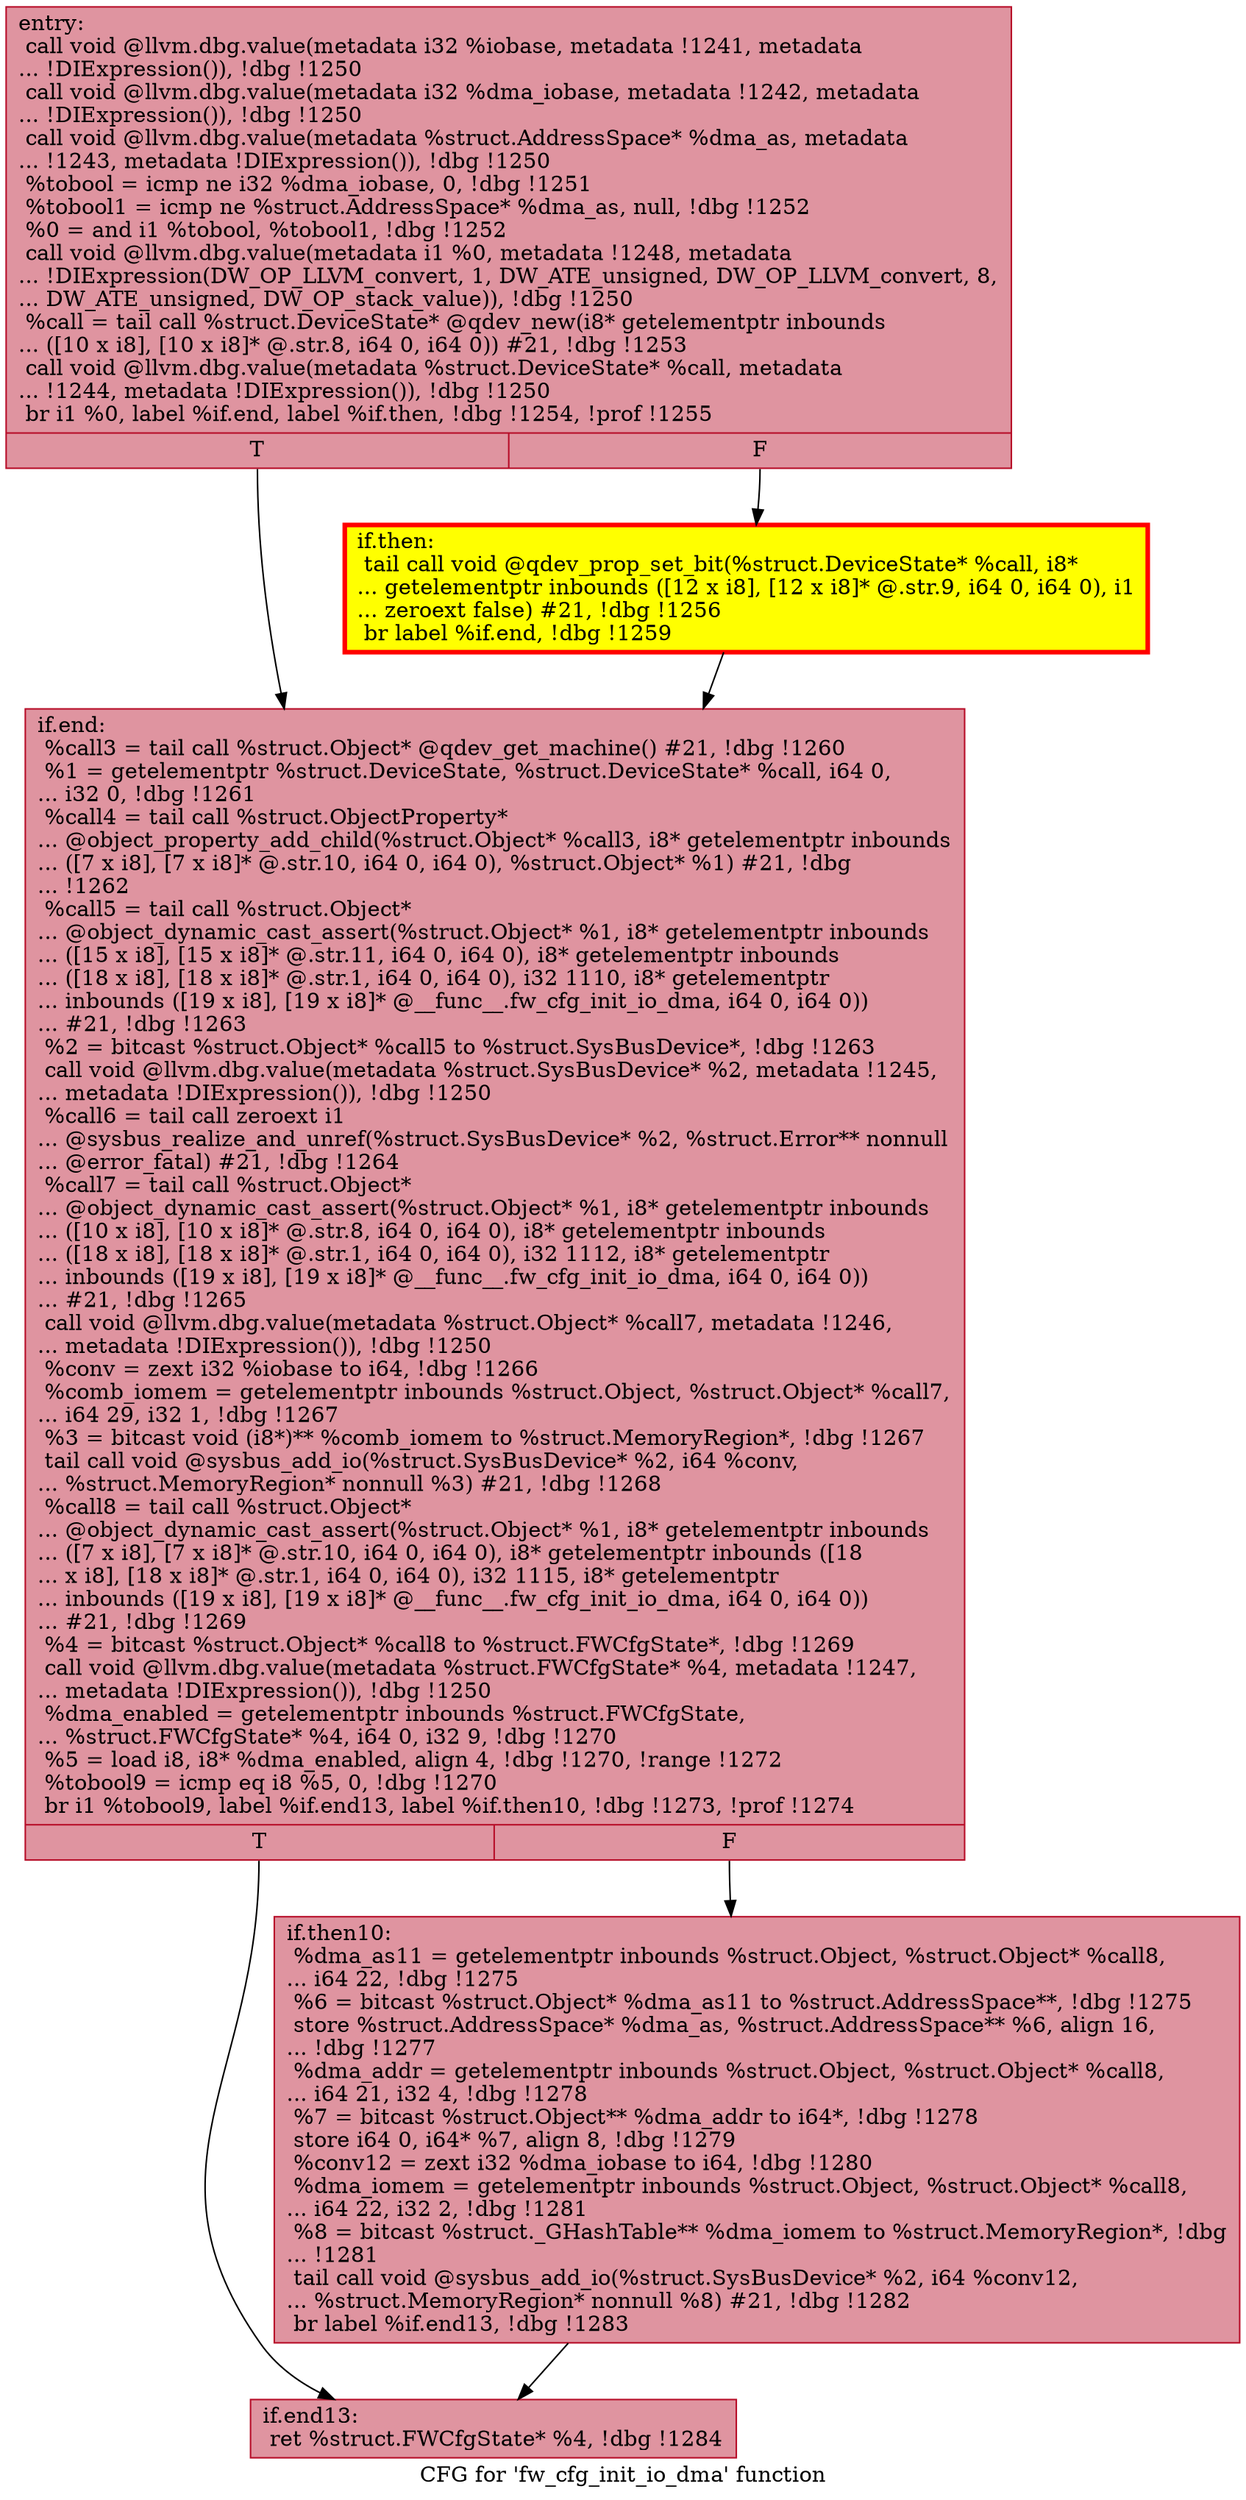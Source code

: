 digraph "CFG for 'fw_cfg_init_io_dma' function" {
	label="CFG for 'fw_cfg_init_io_dma' function";

	Node0x561075d25710 [shape=record,color="#b70d28ff", style=filled, fillcolor="#b70d2870",label="{entry:\l  call void @llvm.dbg.value(metadata i32 %iobase, metadata !1241, metadata\l... !DIExpression()), !dbg !1250\l  call void @llvm.dbg.value(metadata i32 %dma_iobase, metadata !1242, metadata\l... !DIExpression()), !dbg !1250\l  call void @llvm.dbg.value(metadata %struct.AddressSpace* %dma_as, metadata\l... !1243, metadata !DIExpression()), !dbg !1250\l  %tobool = icmp ne i32 %dma_iobase, 0, !dbg !1251\l  %tobool1 = icmp ne %struct.AddressSpace* %dma_as, null, !dbg !1252\l  %0 = and i1 %tobool, %tobool1, !dbg !1252\l  call void @llvm.dbg.value(metadata i1 %0, metadata !1248, metadata\l... !DIExpression(DW_OP_LLVM_convert, 1, DW_ATE_unsigned, DW_OP_LLVM_convert, 8,\l... DW_ATE_unsigned, DW_OP_stack_value)), !dbg !1250\l  %call = tail call %struct.DeviceState* @qdev_new(i8* getelementptr inbounds\l... ([10 x i8], [10 x i8]* @.str.8, i64 0, i64 0)) #21, !dbg !1253\l  call void @llvm.dbg.value(metadata %struct.DeviceState* %call, metadata\l... !1244, metadata !DIExpression()), !dbg !1250\l  br i1 %0, label %if.end, label %if.then, !dbg !1254, !prof !1255\l|{<s0>T|<s1>F}}"];
	Node0x561075d25710:s0 -> Node0x561075d297a0;
	Node0x561075d25710:s1 -> Node0x561075d29750;
	Node0x561075d29750 [shape=record,penwidth=3.0, style="filled", color="red", fillcolor="yellow",label="{if.then:                                          \l  tail call void @qdev_prop_set_bit(%struct.DeviceState* %call, i8*\l... getelementptr inbounds ([12 x i8], [12 x i8]* @.str.9, i64 0, i64 0), i1\l... zeroext false) #21, !dbg !1256\l  br label %if.end, !dbg !1259\l}"];
	Node0x561075d29750 -> Node0x561075d297a0;
	Node0x561075d297a0 [shape=record,color="#b70d28ff", style=filled, fillcolor="#b70d2870",label="{if.end:                                           \l  %call3 = tail call %struct.Object* @qdev_get_machine() #21, !dbg !1260\l  %1 = getelementptr %struct.DeviceState, %struct.DeviceState* %call, i64 0,\l... i32 0, !dbg !1261\l  %call4 = tail call %struct.ObjectProperty*\l... @object_property_add_child(%struct.Object* %call3, i8* getelementptr inbounds\l... ([7 x i8], [7 x i8]* @.str.10, i64 0, i64 0), %struct.Object* %1) #21, !dbg\l... !1262\l  %call5 = tail call %struct.Object*\l... @object_dynamic_cast_assert(%struct.Object* %1, i8* getelementptr inbounds\l... ([15 x i8], [15 x i8]* @.str.11, i64 0, i64 0), i8* getelementptr inbounds\l... ([18 x i8], [18 x i8]* @.str.1, i64 0, i64 0), i32 1110, i8* getelementptr\l... inbounds ([19 x i8], [19 x i8]* @__func__.fw_cfg_init_io_dma, i64 0, i64 0))\l... #21, !dbg !1263\l  %2 = bitcast %struct.Object* %call5 to %struct.SysBusDevice*, !dbg !1263\l  call void @llvm.dbg.value(metadata %struct.SysBusDevice* %2, metadata !1245,\l... metadata !DIExpression()), !dbg !1250\l  %call6 = tail call zeroext i1\l... @sysbus_realize_and_unref(%struct.SysBusDevice* %2, %struct.Error** nonnull\l... @error_fatal) #21, !dbg !1264\l  %call7 = tail call %struct.Object*\l... @object_dynamic_cast_assert(%struct.Object* %1, i8* getelementptr inbounds\l... ([10 x i8], [10 x i8]* @.str.8, i64 0, i64 0), i8* getelementptr inbounds\l... ([18 x i8], [18 x i8]* @.str.1, i64 0, i64 0), i32 1112, i8* getelementptr\l... inbounds ([19 x i8], [19 x i8]* @__func__.fw_cfg_init_io_dma, i64 0, i64 0))\l... #21, !dbg !1265\l  call void @llvm.dbg.value(metadata %struct.Object* %call7, metadata !1246,\l... metadata !DIExpression()), !dbg !1250\l  %conv = zext i32 %iobase to i64, !dbg !1266\l  %comb_iomem = getelementptr inbounds %struct.Object, %struct.Object* %call7,\l... i64 29, i32 1, !dbg !1267\l  %3 = bitcast void (i8*)** %comb_iomem to %struct.MemoryRegion*, !dbg !1267\l  tail call void @sysbus_add_io(%struct.SysBusDevice* %2, i64 %conv,\l... %struct.MemoryRegion* nonnull %3) #21, !dbg !1268\l  %call8 = tail call %struct.Object*\l... @object_dynamic_cast_assert(%struct.Object* %1, i8* getelementptr inbounds\l... ([7 x i8], [7 x i8]* @.str.10, i64 0, i64 0), i8* getelementptr inbounds ([18\l... x i8], [18 x i8]* @.str.1, i64 0, i64 0), i32 1115, i8* getelementptr\l... inbounds ([19 x i8], [19 x i8]* @__func__.fw_cfg_init_io_dma, i64 0, i64 0))\l... #21, !dbg !1269\l  %4 = bitcast %struct.Object* %call8 to %struct.FWCfgState*, !dbg !1269\l  call void @llvm.dbg.value(metadata %struct.FWCfgState* %4, metadata !1247,\l... metadata !DIExpression()), !dbg !1250\l  %dma_enabled = getelementptr inbounds %struct.FWCfgState,\l... %struct.FWCfgState* %4, i64 0, i32 9, !dbg !1270\l  %5 = load i8, i8* %dma_enabled, align 4, !dbg !1270, !range !1272\l  %tobool9 = icmp eq i8 %5, 0, !dbg !1270\l  br i1 %tobool9, label %if.end13, label %if.then10, !dbg !1273, !prof !1274\l|{<s0>T|<s1>F}}"];
	Node0x561075d297a0:s0 -> Node0x561075d30bf0;
	Node0x561075d297a0:s1 -> Node0x561075d2fe10;
	Node0x561075d2fe10 [shape=record,color="#b70d28ff", style=filled, fillcolor="#b70d2870",label="{if.then10:                                        \l  %dma_as11 = getelementptr inbounds %struct.Object, %struct.Object* %call8,\l... i64 22, !dbg !1275\l  %6 = bitcast %struct.Object* %dma_as11 to %struct.AddressSpace**, !dbg !1275\l  store %struct.AddressSpace* %dma_as, %struct.AddressSpace** %6, align 16,\l... !dbg !1277\l  %dma_addr = getelementptr inbounds %struct.Object, %struct.Object* %call8,\l... i64 21, i32 4, !dbg !1278\l  %7 = bitcast %struct.Object** %dma_addr to i64*, !dbg !1278\l  store i64 0, i64* %7, align 8, !dbg !1279\l  %conv12 = zext i32 %dma_iobase to i64, !dbg !1280\l  %dma_iomem = getelementptr inbounds %struct.Object, %struct.Object* %call8,\l... i64 22, i32 2, !dbg !1281\l  %8 = bitcast %struct._GHashTable** %dma_iomem to %struct.MemoryRegion*, !dbg\l... !1281\l  tail call void @sysbus_add_io(%struct.SysBusDevice* %2, i64 %conv12,\l... %struct.MemoryRegion* nonnull %8) #21, !dbg !1282\l  br label %if.end13, !dbg !1283\l}"];
	Node0x561075d2fe10 -> Node0x561075d30bf0;
	Node0x561075d30bf0 [shape=record,color="#b70d28ff", style=filled, fillcolor="#b70d2870",label="{if.end13:                                         \l  ret %struct.FWCfgState* %4, !dbg !1284\l}"];
}
